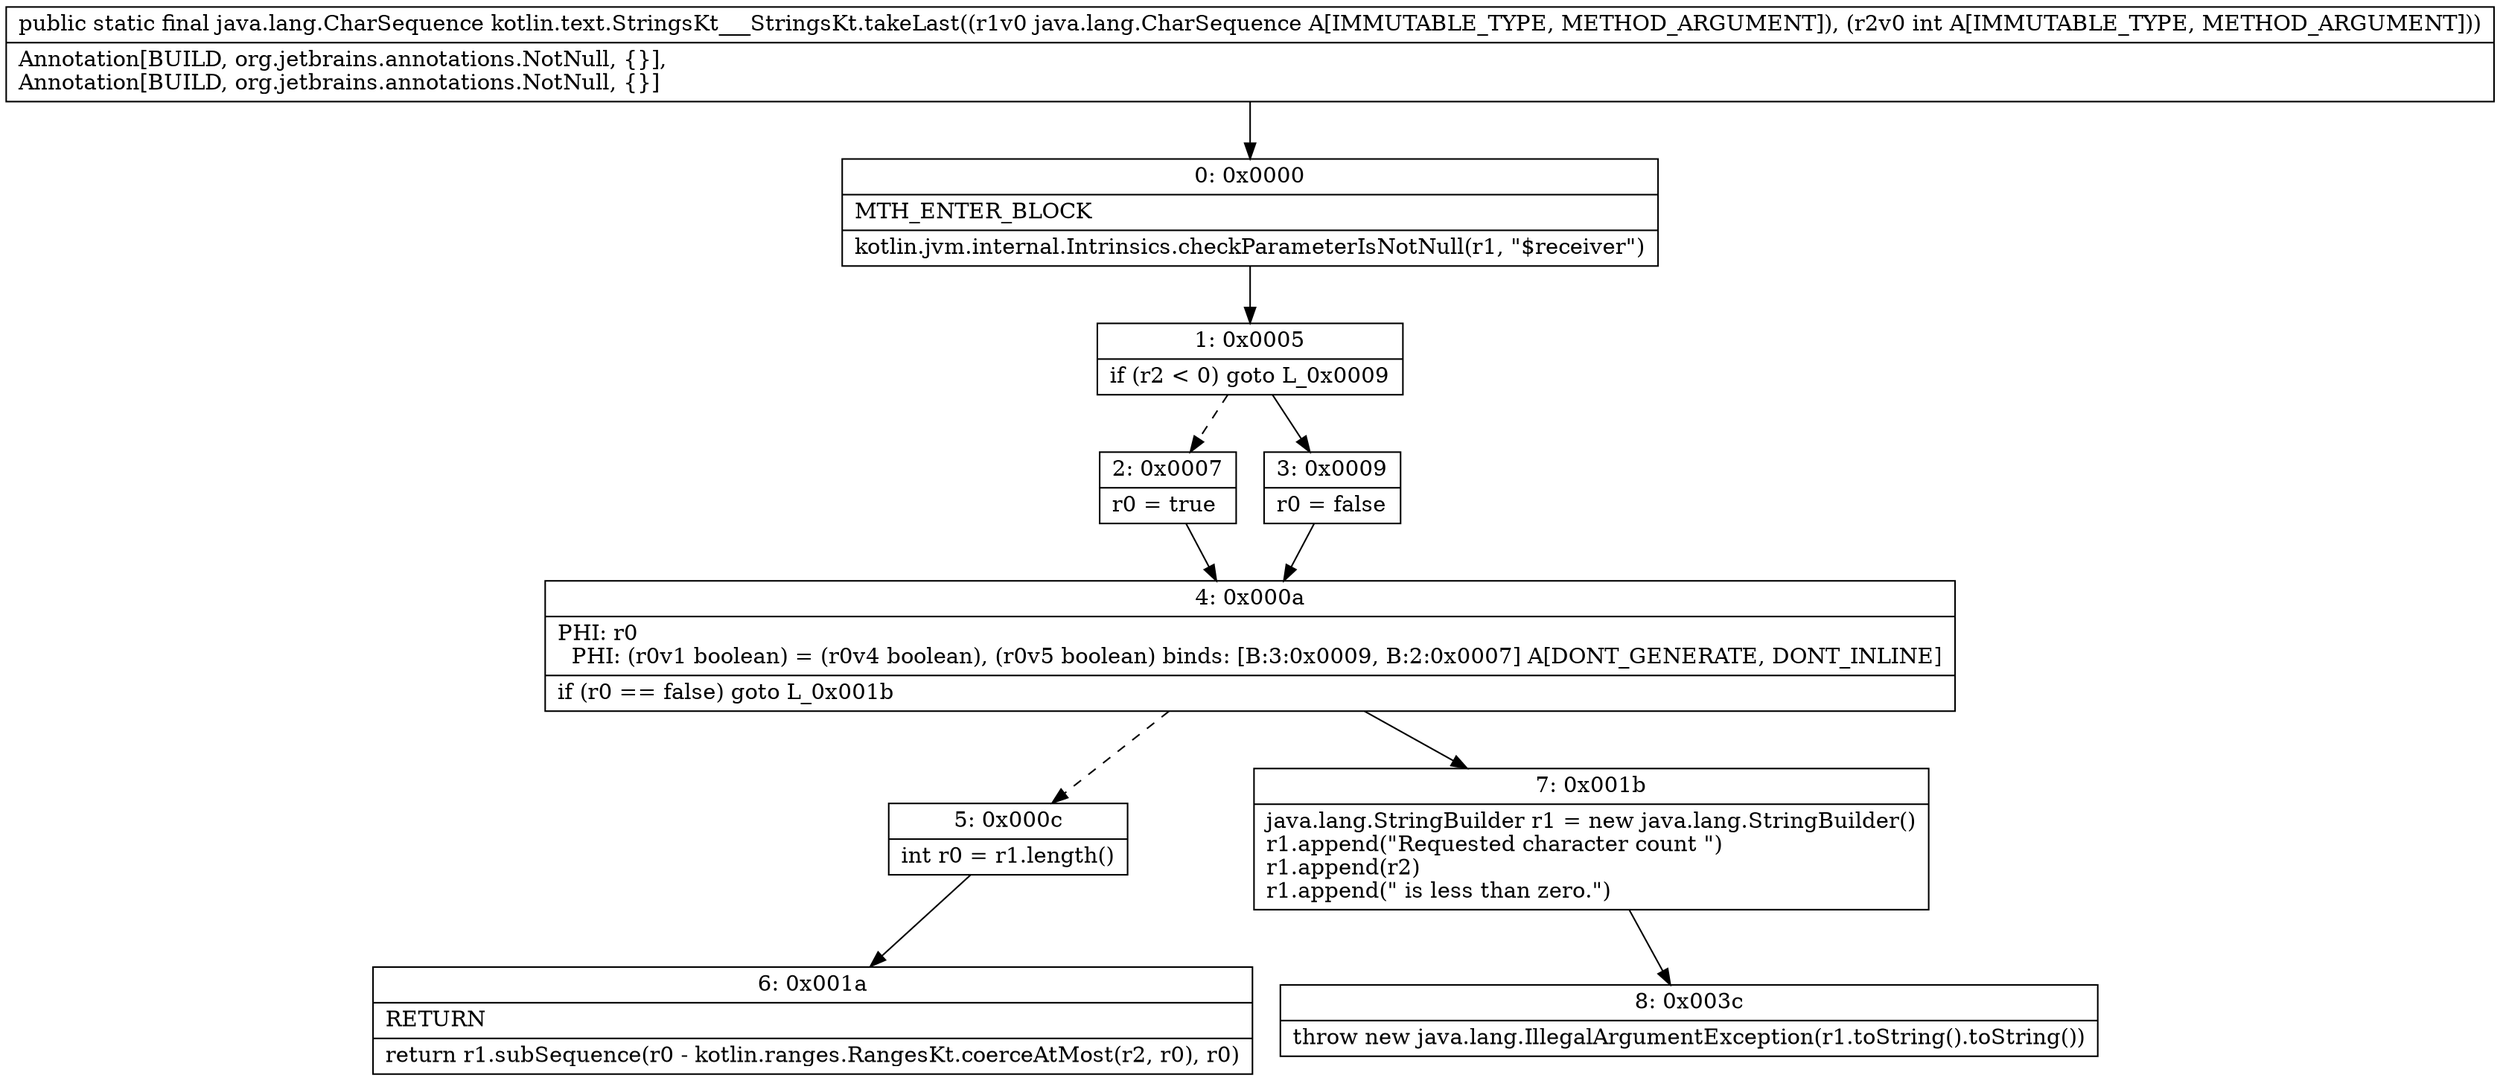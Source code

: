 digraph "CFG forkotlin.text.StringsKt___StringsKt.takeLast(Ljava\/lang\/CharSequence;I)Ljava\/lang\/CharSequence;" {
Node_0 [shape=record,label="{0\:\ 0x0000|MTH_ENTER_BLOCK\l|kotlin.jvm.internal.Intrinsics.checkParameterIsNotNull(r1, \"$receiver\")\l}"];
Node_1 [shape=record,label="{1\:\ 0x0005|if (r2 \< 0) goto L_0x0009\l}"];
Node_2 [shape=record,label="{2\:\ 0x0007|r0 = true\l}"];
Node_3 [shape=record,label="{3\:\ 0x0009|r0 = false\l}"];
Node_4 [shape=record,label="{4\:\ 0x000a|PHI: r0 \l  PHI: (r0v1 boolean) = (r0v4 boolean), (r0v5 boolean) binds: [B:3:0x0009, B:2:0x0007] A[DONT_GENERATE, DONT_INLINE]\l|if (r0 == false) goto L_0x001b\l}"];
Node_5 [shape=record,label="{5\:\ 0x000c|int r0 = r1.length()\l}"];
Node_6 [shape=record,label="{6\:\ 0x001a|RETURN\l|return r1.subSequence(r0 \- kotlin.ranges.RangesKt.coerceAtMost(r2, r0), r0)\l}"];
Node_7 [shape=record,label="{7\:\ 0x001b|java.lang.StringBuilder r1 = new java.lang.StringBuilder()\lr1.append(\"Requested character count \")\lr1.append(r2)\lr1.append(\" is less than zero.\")\l}"];
Node_8 [shape=record,label="{8\:\ 0x003c|throw new java.lang.IllegalArgumentException(r1.toString().toString())\l}"];
MethodNode[shape=record,label="{public static final java.lang.CharSequence kotlin.text.StringsKt___StringsKt.takeLast((r1v0 java.lang.CharSequence A[IMMUTABLE_TYPE, METHOD_ARGUMENT]), (r2v0 int A[IMMUTABLE_TYPE, METHOD_ARGUMENT]))  | Annotation[BUILD, org.jetbrains.annotations.NotNull, \{\}], \lAnnotation[BUILD, org.jetbrains.annotations.NotNull, \{\}]\l}"];
MethodNode -> Node_0;
Node_0 -> Node_1;
Node_1 -> Node_2[style=dashed];
Node_1 -> Node_3;
Node_2 -> Node_4;
Node_3 -> Node_4;
Node_4 -> Node_5[style=dashed];
Node_4 -> Node_7;
Node_5 -> Node_6;
Node_7 -> Node_8;
}

